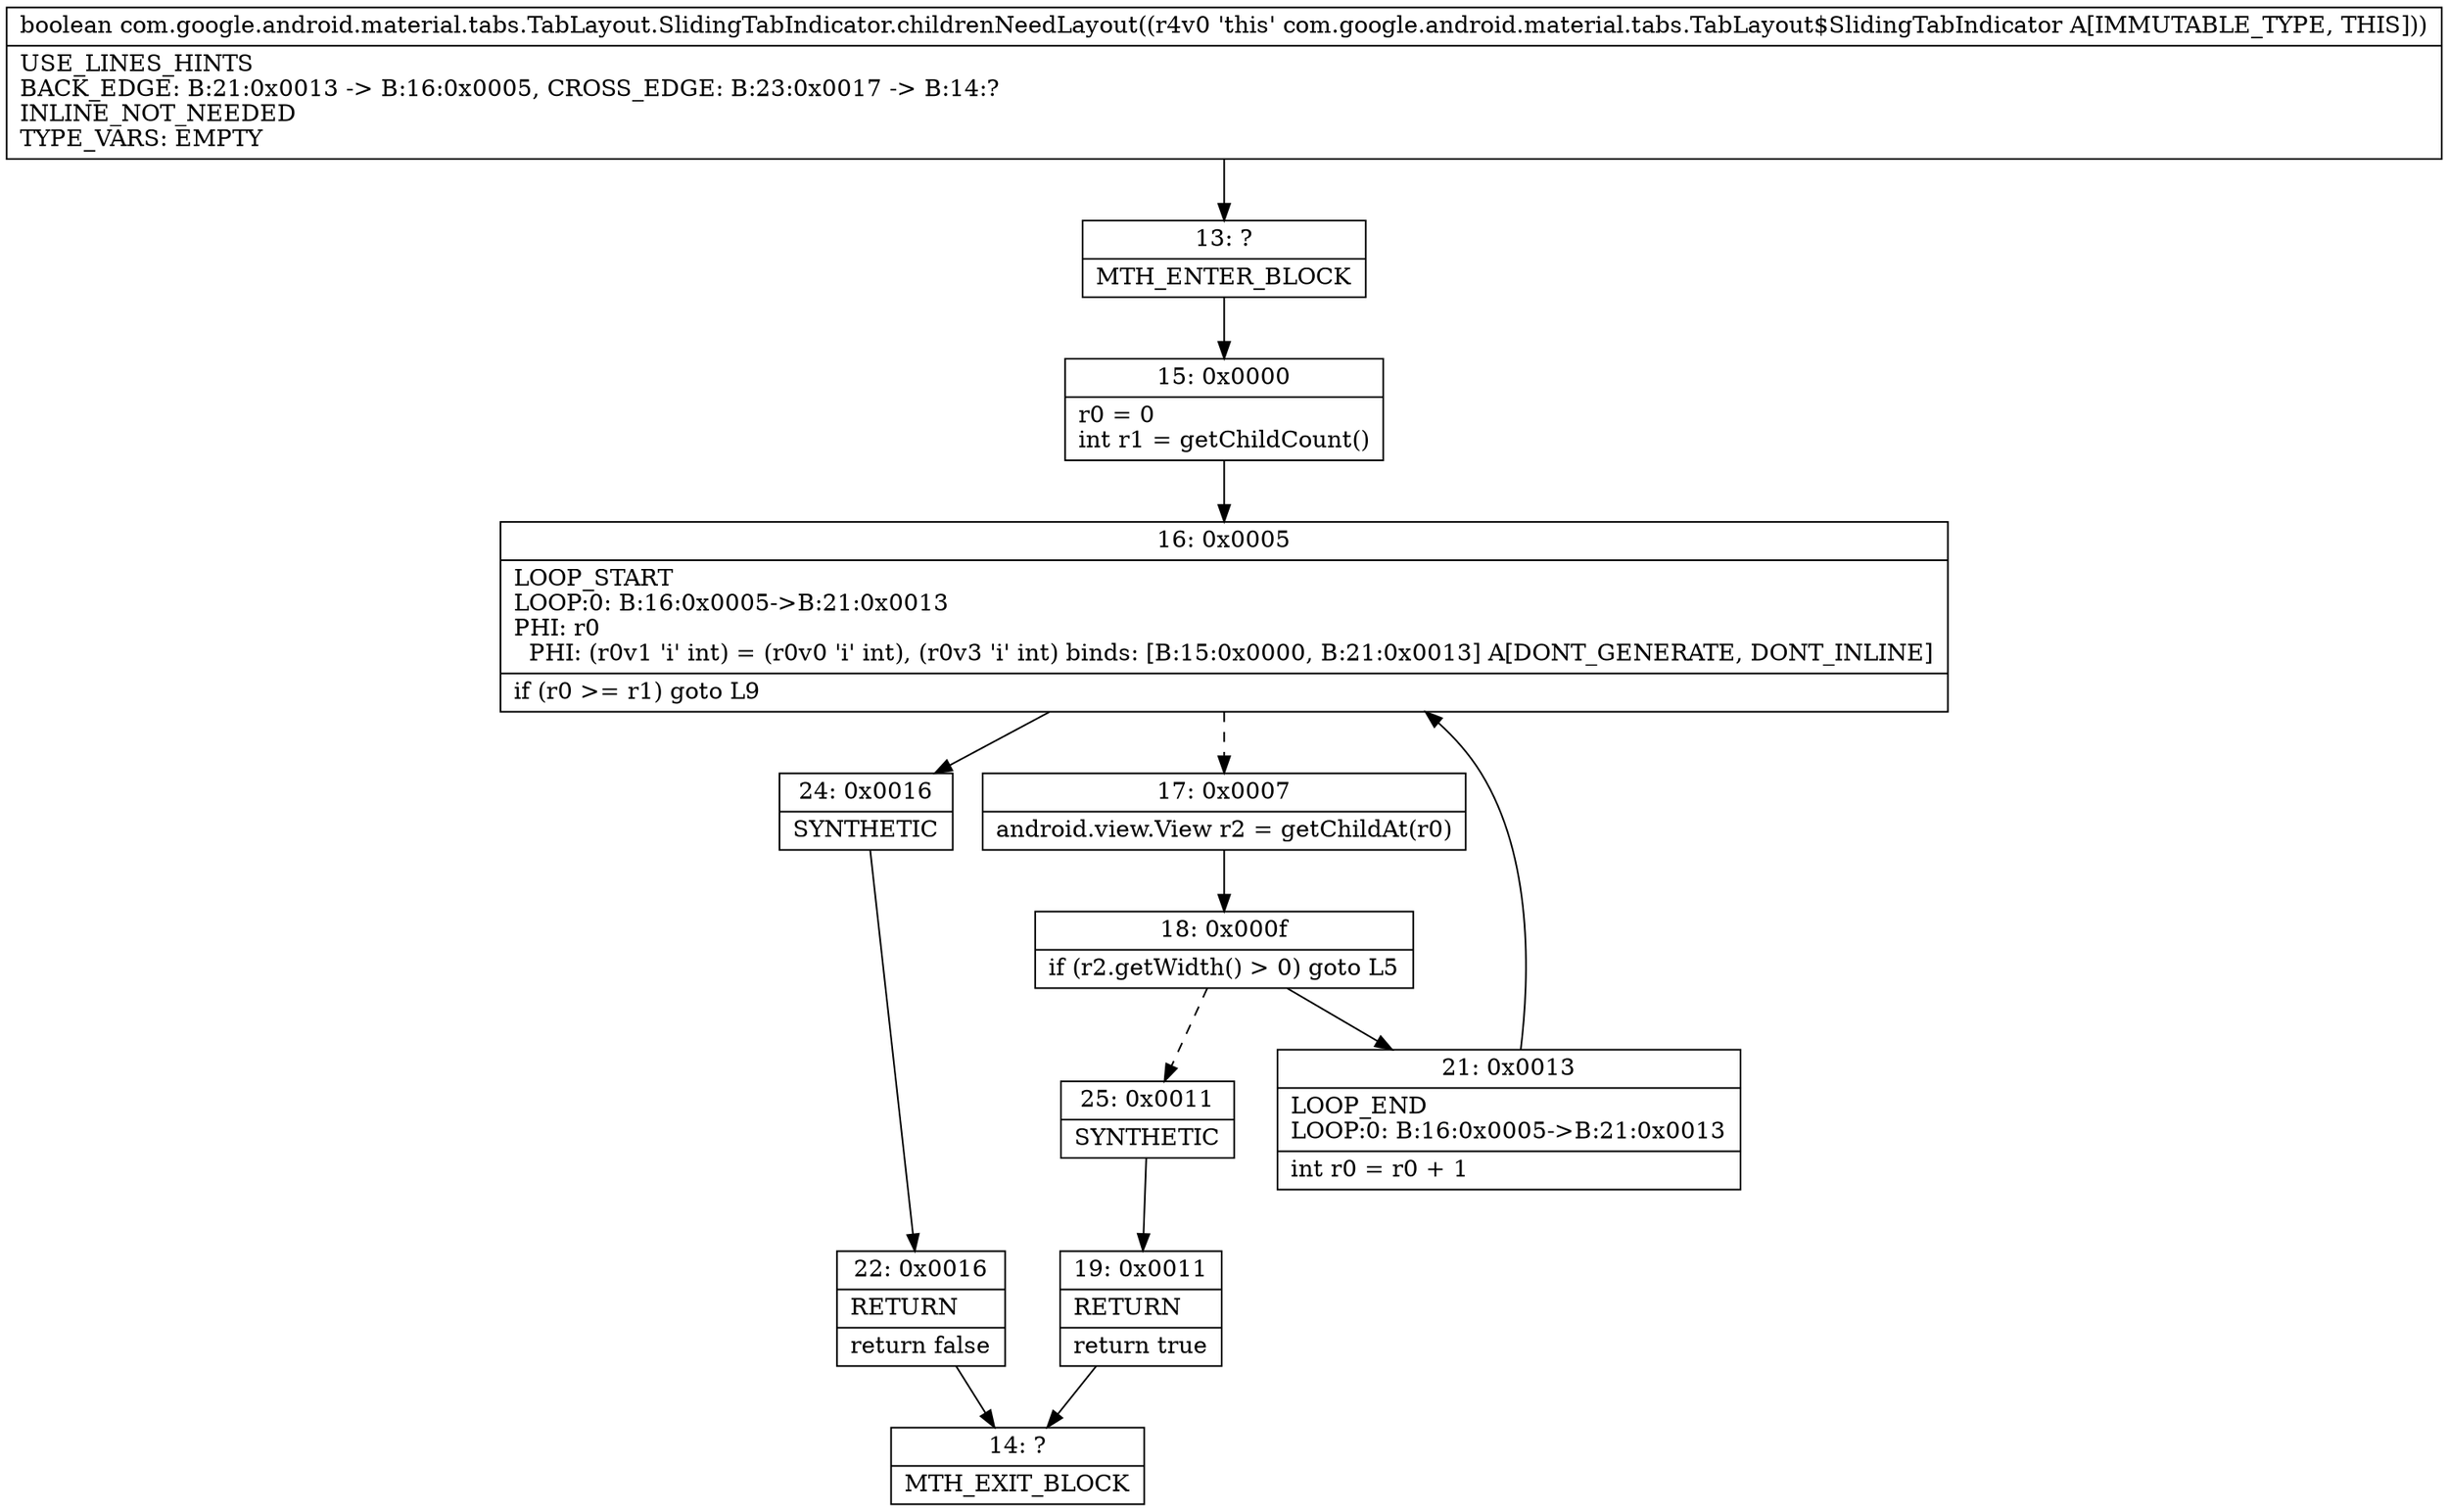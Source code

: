 digraph "CFG forcom.google.android.material.tabs.TabLayout.SlidingTabIndicator.childrenNeedLayout()Z" {
Node_13 [shape=record,label="{13\:\ ?|MTH_ENTER_BLOCK\l}"];
Node_15 [shape=record,label="{15\:\ 0x0000|r0 = 0\lint r1 = getChildCount()\l}"];
Node_16 [shape=record,label="{16\:\ 0x0005|LOOP_START\lLOOP:0: B:16:0x0005\-\>B:21:0x0013\lPHI: r0 \l  PHI: (r0v1 'i' int) = (r0v0 'i' int), (r0v3 'i' int) binds: [B:15:0x0000, B:21:0x0013] A[DONT_GENERATE, DONT_INLINE]\l|if (r0 \>= r1) goto L9\l}"];
Node_17 [shape=record,label="{17\:\ 0x0007|android.view.View r2 = getChildAt(r0)\l}"];
Node_18 [shape=record,label="{18\:\ 0x000f|if (r2.getWidth() \> 0) goto L5\l}"];
Node_21 [shape=record,label="{21\:\ 0x0013|LOOP_END\lLOOP:0: B:16:0x0005\-\>B:21:0x0013\l|int r0 = r0 + 1\l}"];
Node_25 [shape=record,label="{25\:\ 0x0011|SYNTHETIC\l}"];
Node_19 [shape=record,label="{19\:\ 0x0011|RETURN\l|return true\l}"];
Node_14 [shape=record,label="{14\:\ ?|MTH_EXIT_BLOCK\l}"];
Node_24 [shape=record,label="{24\:\ 0x0016|SYNTHETIC\l}"];
Node_22 [shape=record,label="{22\:\ 0x0016|RETURN\l|return false\l}"];
MethodNode[shape=record,label="{boolean com.google.android.material.tabs.TabLayout.SlidingTabIndicator.childrenNeedLayout((r4v0 'this' com.google.android.material.tabs.TabLayout$SlidingTabIndicator A[IMMUTABLE_TYPE, THIS]))  | USE_LINES_HINTS\lBACK_EDGE: B:21:0x0013 \-\> B:16:0x0005, CROSS_EDGE: B:23:0x0017 \-\> B:14:?\lINLINE_NOT_NEEDED\lTYPE_VARS: EMPTY\l}"];
MethodNode -> Node_13;Node_13 -> Node_15;
Node_15 -> Node_16;
Node_16 -> Node_17[style=dashed];
Node_16 -> Node_24;
Node_17 -> Node_18;
Node_18 -> Node_21;
Node_18 -> Node_25[style=dashed];
Node_21 -> Node_16;
Node_25 -> Node_19;
Node_19 -> Node_14;
Node_24 -> Node_22;
Node_22 -> Node_14;
}

